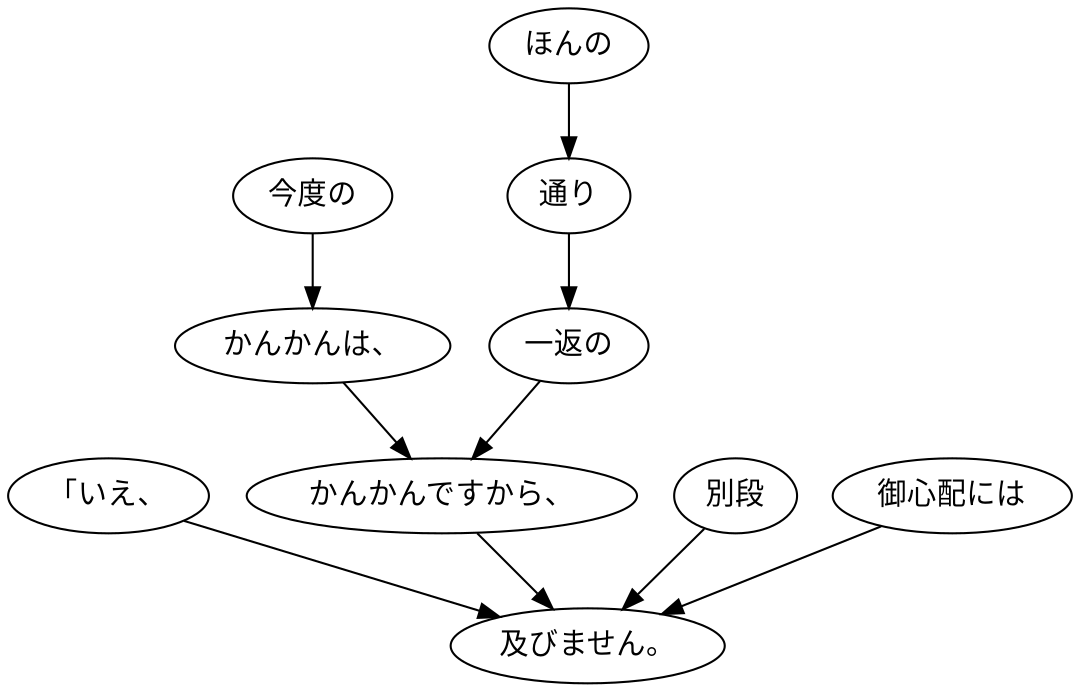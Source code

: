 digraph graph8029 {
	node0 [label="「いえ、"];
	node1 [label="今度の"];
	node2 [label="かんかんは、"];
	node3 [label="ほんの"];
	node4 [label="通り"];
	node5 [label="一返の"];
	node6 [label="かんかんですから、"];
	node7 [label="別段"];
	node8 [label="御心配には"];
	node9 [label="及びません。"];
	node0 -> node9;
	node1 -> node2;
	node2 -> node6;
	node3 -> node4;
	node4 -> node5;
	node5 -> node6;
	node6 -> node9;
	node7 -> node9;
	node8 -> node9;
}
